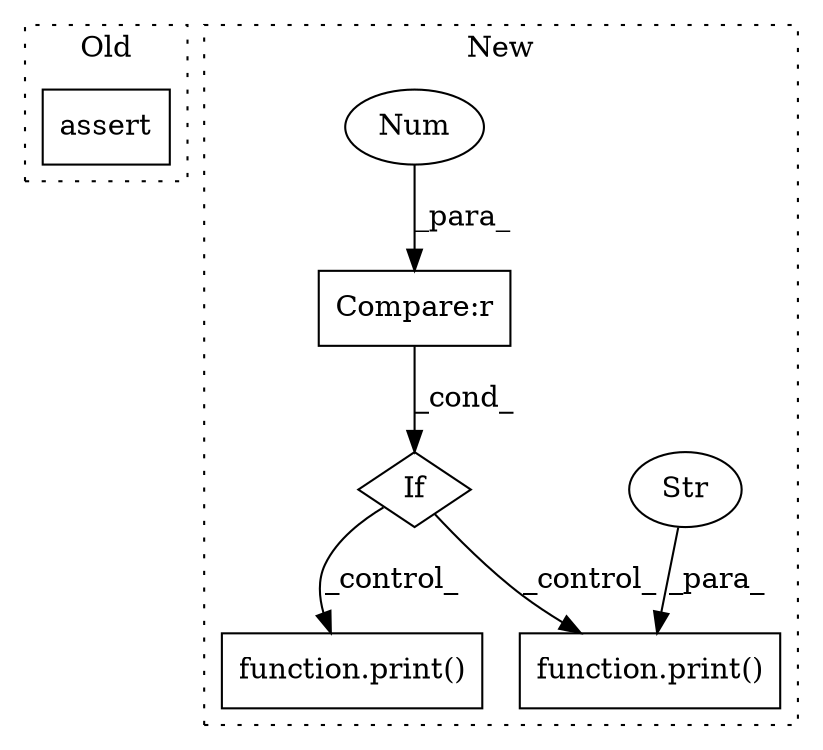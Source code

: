 digraph G {
subgraph cluster0 {
1 [label="assert" a="65" s="2960" l="7" shape="box"];
label = "Old";
style="dotted";
}
subgraph cluster1 {
2 [label="function.print()" a="75" s="3441,3487" l="6,1" shape="box"];
3 [label="Str" a="66" s="3447" l="40" shape="ellipse"];
4 [label="If" a="96" s="3304" l="3" shape="diamond"];
5 [label="Compare:r" a="40" s="3307" l="9" shape="box"];
6 [label="Num" a="76" s="3315" l="1" shape="ellipse"];
7 [label="function.print()" a="75" s="3326,3431" l="6,1" shape="box"];
label = "New";
style="dotted";
}
3 -> 2 [label="_para_"];
4 -> 7 [label="_control_"];
4 -> 2 [label="_control_"];
5 -> 4 [label="_cond_"];
6 -> 5 [label="_para_"];
}